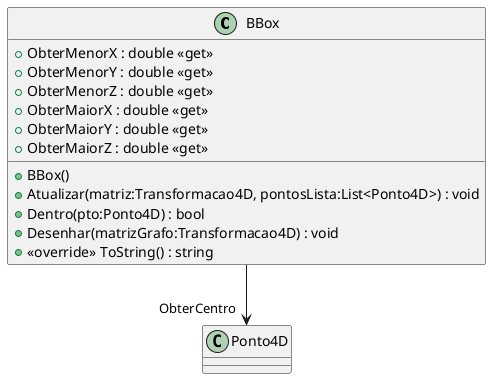 @startuml
class BBox {
    + BBox()
    + Atualizar(matriz:Transformacao4D, pontosLista:List<Ponto4D>) : void
    + Dentro(pto:Ponto4D) : bool
    + ObterMenorX : double <<get>>
    + ObterMenorY : double <<get>>
    + ObterMenorZ : double <<get>>
    + ObterMaiorX : double <<get>>
    + ObterMaiorY : double <<get>>
    + ObterMaiorZ : double <<get>>
    + Desenhar(matrizGrafo:Transformacao4D) : void
    + <<override>> ToString() : string
}
BBox --> "ObterCentro" Ponto4D
@enduml
